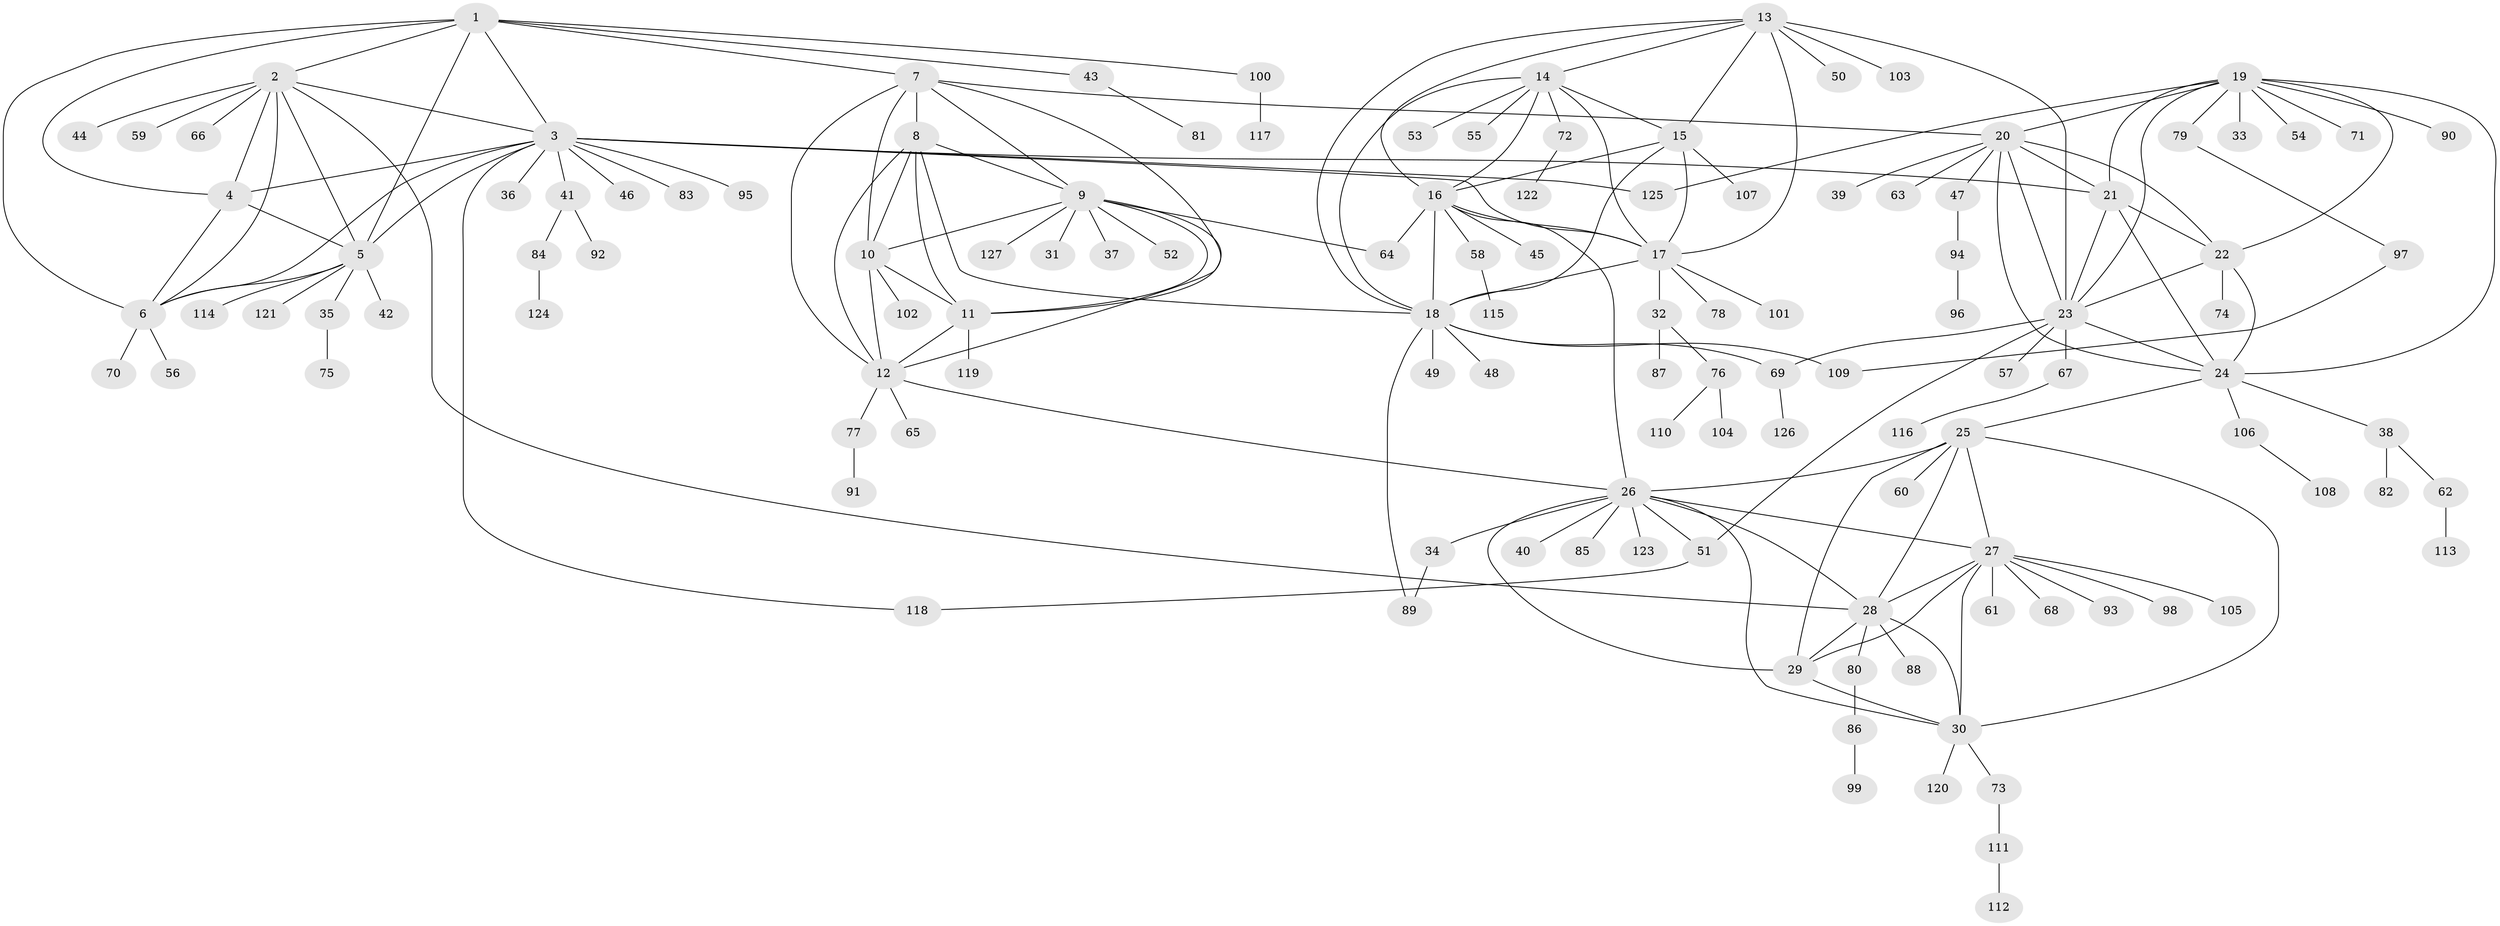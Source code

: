 // Generated by graph-tools (version 1.1) at 2025/54/03/09/25 04:54:23]
// undirected, 127 vertices, 189 edges
graph export_dot {
graph [start="1"]
  node [color=gray90,style=filled];
  1;
  2;
  3;
  4;
  5;
  6;
  7;
  8;
  9;
  10;
  11;
  12;
  13;
  14;
  15;
  16;
  17;
  18;
  19;
  20;
  21;
  22;
  23;
  24;
  25;
  26;
  27;
  28;
  29;
  30;
  31;
  32;
  33;
  34;
  35;
  36;
  37;
  38;
  39;
  40;
  41;
  42;
  43;
  44;
  45;
  46;
  47;
  48;
  49;
  50;
  51;
  52;
  53;
  54;
  55;
  56;
  57;
  58;
  59;
  60;
  61;
  62;
  63;
  64;
  65;
  66;
  67;
  68;
  69;
  70;
  71;
  72;
  73;
  74;
  75;
  76;
  77;
  78;
  79;
  80;
  81;
  82;
  83;
  84;
  85;
  86;
  87;
  88;
  89;
  90;
  91;
  92;
  93;
  94;
  95;
  96;
  97;
  98;
  99;
  100;
  101;
  102;
  103;
  104;
  105;
  106;
  107;
  108;
  109;
  110;
  111;
  112;
  113;
  114;
  115;
  116;
  117;
  118;
  119;
  120;
  121;
  122;
  123;
  124;
  125;
  126;
  127;
  1 -- 2;
  1 -- 3;
  1 -- 4;
  1 -- 5;
  1 -- 6;
  1 -- 7;
  1 -- 43;
  1 -- 100;
  2 -- 3;
  2 -- 4;
  2 -- 5;
  2 -- 6;
  2 -- 28;
  2 -- 44;
  2 -- 59;
  2 -- 66;
  3 -- 4;
  3 -- 5;
  3 -- 6;
  3 -- 17;
  3 -- 21;
  3 -- 36;
  3 -- 41;
  3 -- 46;
  3 -- 83;
  3 -- 95;
  3 -- 118;
  3 -- 125;
  4 -- 5;
  4 -- 6;
  5 -- 6;
  5 -- 35;
  5 -- 42;
  5 -- 114;
  5 -- 121;
  6 -- 56;
  6 -- 70;
  7 -- 8;
  7 -- 9;
  7 -- 10;
  7 -- 11;
  7 -- 12;
  7 -- 20;
  8 -- 9;
  8 -- 10;
  8 -- 11;
  8 -- 12;
  8 -- 18;
  9 -- 10;
  9 -- 11;
  9 -- 12;
  9 -- 31;
  9 -- 37;
  9 -- 52;
  9 -- 64;
  9 -- 127;
  10 -- 11;
  10 -- 12;
  10 -- 102;
  11 -- 12;
  11 -- 119;
  12 -- 26;
  12 -- 65;
  12 -- 77;
  13 -- 14;
  13 -- 15;
  13 -- 16;
  13 -- 17;
  13 -- 18;
  13 -- 23;
  13 -- 50;
  13 -- 103;
  14 -- 15;
  14 -- 16;
  14 -- 17;
  14 -- 18;
  14 -- 53;
  14 -- 55;
  14 -- 72;
  15 -- 16;
  15 -- 17;
  15 -- 18;
  15 -- 107;
  16 -- 17;
  16 -- 18;
  16 -- 26;
  16 -- 45;
  16 -- 58;
  16 -- 64;
  17 -- 18;
  17 -- 32;
  17 -- 78;
  17 -- 101;
  18 -- 48;
  18 -- 49;
  18 -- 69;
  18 -- 89;
  18 -- 109;
  19 -- 20;
  19 -- 21;
  19 -- 22;
  19 -- 23;
  19 -- 24;
  19 -- 33;
  19 -- 54;
  19 -- 71;
  19 -- 79;
  19 -- 90;
  19 -- 125;
  20 -- 21;
  20 -- 22;
  20 -- 23;
  20 -- 24;
  20 -- 39;
  20 -- 47;
  20 -- 63;
  21 -- 22;
  21 -- 23;
  21 -- 24;
  22 -- 23;
  22 -- 24;
  22 -- 74;
  23 -- 24;
  23 -- 51;
  23 -- 57;
  23 -- 67;
  23 -- 69;
  24 -- 25;
  24 -- 38;
  24 -- 106;
  25 -- 26;
  25 -- 27;
  25 -- 28;
  25 -- 29;
  25 -- 30;
  25 -- 60;
  26 -- 27;
  26 -- 28;
  26 -- 29;
  26 -- 30;
  26 -- 34;
  26 -- 40;
  26 -- 51;
  26 -- 85;
  26 -- 123;
  27 -- 28;
  27 -- 29;
  27 -- 30;
  27 -- 61;
  27 -- 68;
  27 -- 93;
  27 -- 98;
  27 -- 105;
  28 -- 29;
  28 -- 30;
  28 -- 80;
  28 -- 88;
  29 -- 30;
  30 -- 73;
  30 -- 120;
  32 -- 76;
  32 -- 87;
  34 -- 89;
  35 -- 75;
  38 -- 62;
  38 -- 82;
  41 -- 84;
  41 -- 92;
  43 -- 81;
  47 -- 94;
  51 -- 118;
  58 -- 115;
  62 -- 113;
  67 -- 116;
  69 -- 126;
  72 -- 122;
  73 -- 111;
  76 -- 104;
  76 -- 110;
  77 -- 91;
  79 -- 97;
  80 -- 86;
  84 -- 124;
  86 -- 99;
  94 -- 96;
  97 -- 109;
  100 -- 117;
  106 -- 108;
  111 -- 112;
}
